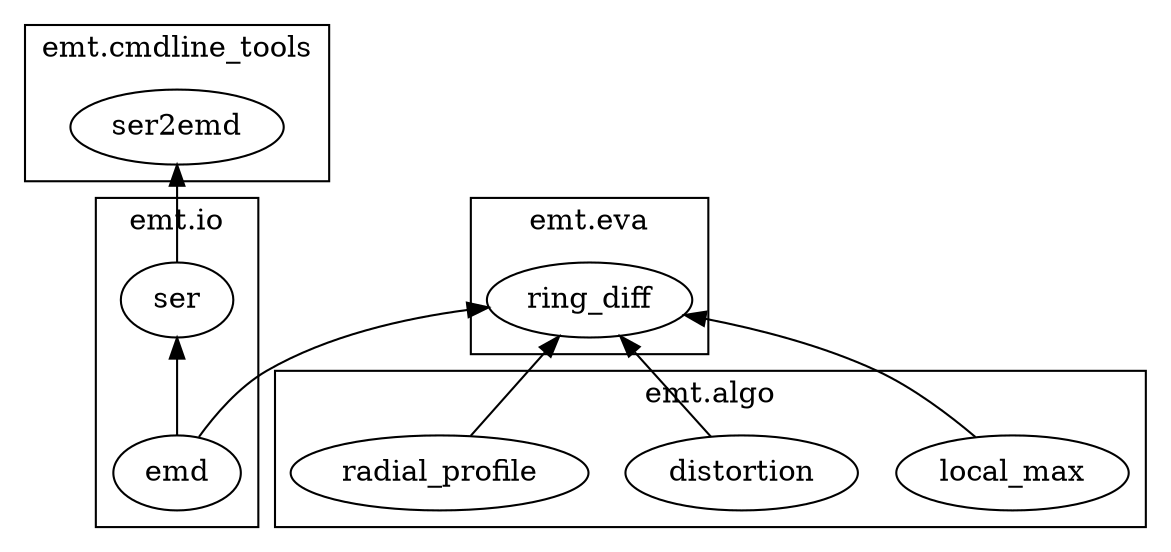 digraph modules {
    rankdir = BT;
    labelloc = "b";

    subgraph "cluster_emt.io"{
    label = "emt.io";
    
    "emt.io.emd" [label="emd"];
    
    "emt.io.ser" [label="ser"];

    
    }
    
    subgraph "cluster_emt.algo"{
    label = "emt.algo";
    
    "emt.algo.local_max" [label="local_max"];
    "emt.algo.distortion" [label="distortion"];
    "emt.algo.radial_profile" [label="radial_profile"];
    
    }
    
    subgraph "cluster_emt.eva"{
    label = "emt.eva";
    
    "emt.eva.ring_diff" [label="ring_diff"];

    
    }
    
    subgraph "cluster_emt.cmdline_tools" {
    label = "emt.cmdline_tools";
    
    "emt.cmdline_tools.ser2emd" [label="ser2emd"];

    }
    
    "emt.io.emd" -> "emt.io.ser";
    
    "emt.algo.local_max" -> "emt.eva.ring_diff";
    "emt.algo.distortion" -> "emt.eva.ring_diff";
    "emt.algo.radial_profile" -> "emt.eva.ring_diff";
    "emt.io.emd" -> "emt.eva.ring_diff";
    
    "emt.io.ser" -> "emt.cmdline_tools.ser2emd";
}
